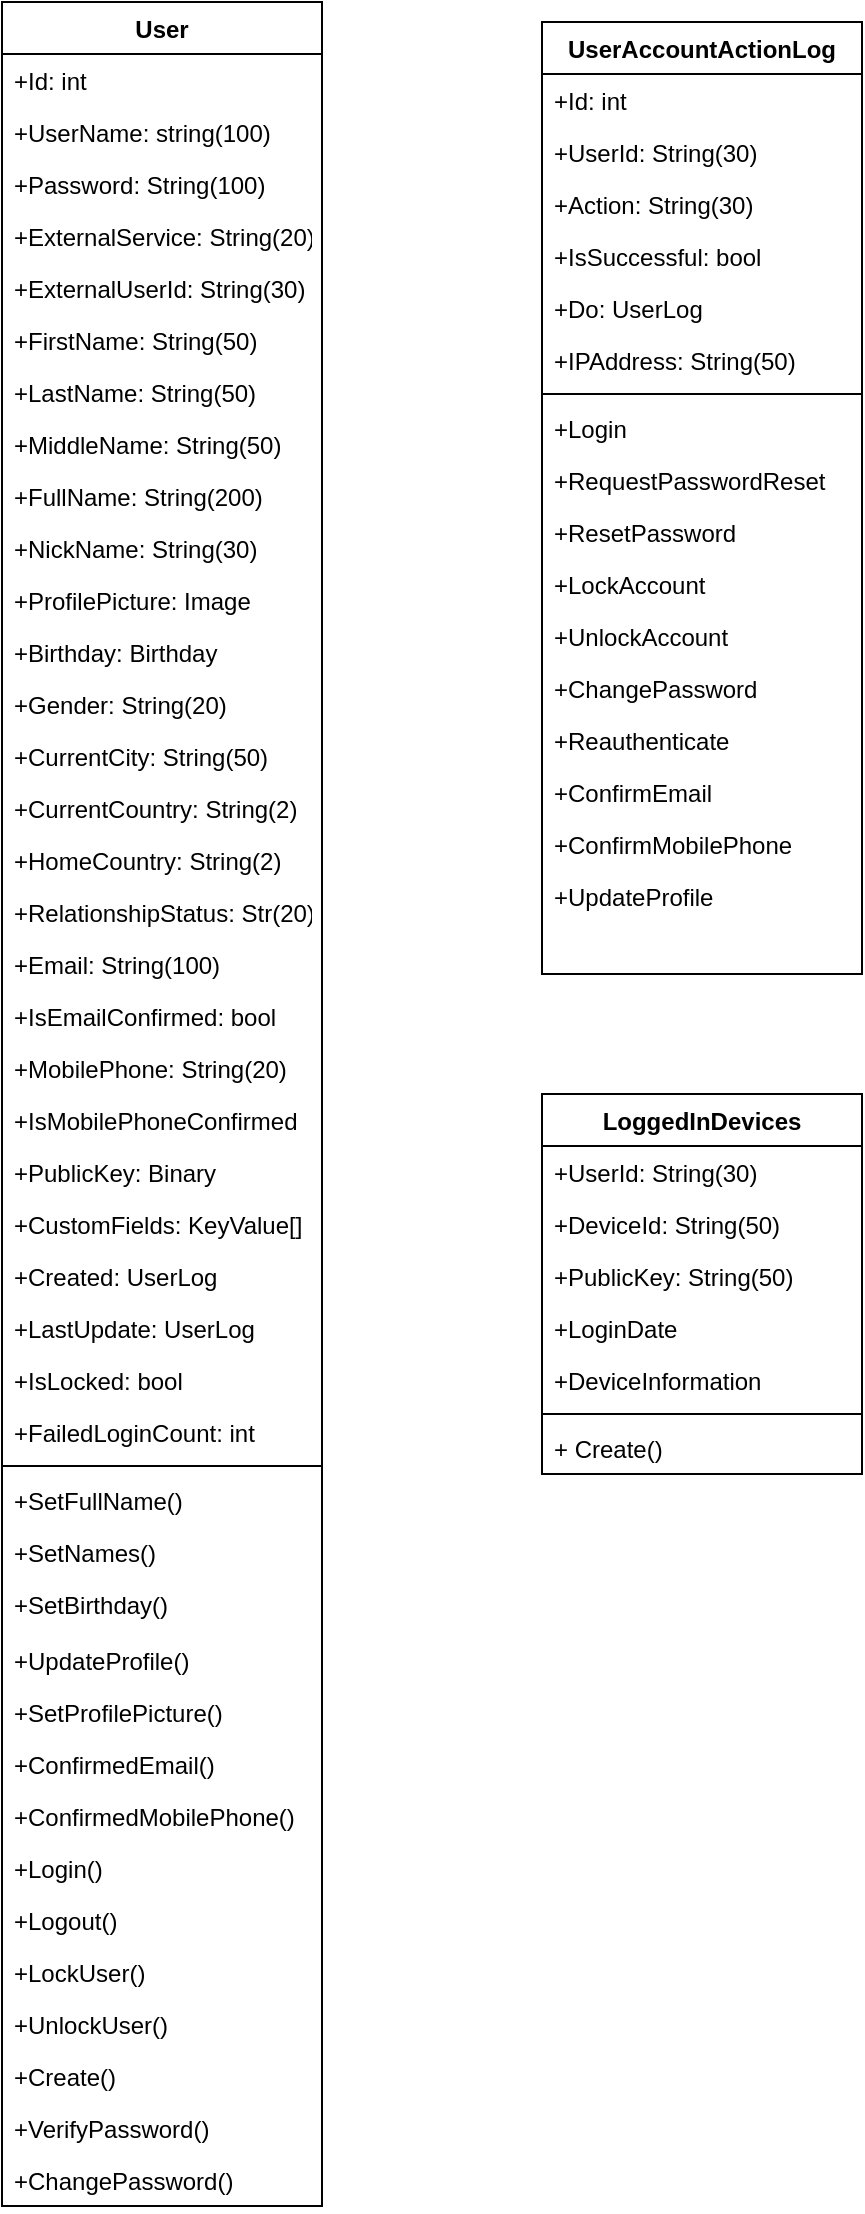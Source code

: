 <mxfile version="18.1.3" type="github">
  <diagram id="C5RBs43oDa-KdzZeNtuy" name="Page-1">
    <mxGraphModel dx="1422" dy="834" grid="1" gridSize="10" guides="1" tooltips="1" connect="1" arrows="1" fold="1" page="1" pageScale="1" pageWidth="827" pageHeight="1169" math="0" shadow="0">
      <root>
        <mxCell id="WIyWlLk6GJQsqaUBKTNV-0" />
        <mxCell id="WIyWlLk6GJQsqaUBKTNV-1" parent="WIyWlLk6GJQsqaUBKTNV-0" />
        <mxCell id="qDm95BvDwOtcP43vkmdn-0" value="User" style="swimlane;fontStyle=1;align=center;verticalAlign=top;childLayout=stackLayout;horizontal=1;startSize=26;horizontalStack=0;resizeParent=1;resizeParentMax=0;resizeLast=0;collapsible=1;marginBottom=0;" vertex="1" parent="WIyWlLk6GJQsqaUBKTNV-1">
          <mxGeometry x="180" y="80" width="160" height="1102" as="geometry" />
        </mxCell>
        <mxCell id="qDm95BvDwOtcP43vkmdn-1" value="+Id: int" style="text;strokeColor=none;fillColor=none;align=left;verticalAlign=top;spacingLeft=4;spacingRight=4;overflow=hidden;rotatable=0;points=[[0,0.5],[1,0.5]];portConstraint=eastwest;" vertex="1" parent="qDm95BvDwOtcP43vkmdn-0">
          <mxGeometry y="26" width="160" height="26" as="geometry" />
        </mxCell>
        <mxCell id="qDm95BvDwOtcP43vkmdn-8" value="+UserName: string(100)" style="text;strokeColor=none;fillColor=none;align=left;verticalAlign=top;spacingLeft=4;spacingRight=4;overflow=hidden;rotatable=0;points=[[0,0.5],[1,0.5]];portConstraint=eastwest;" vertex="1" parent="qDm95BvDwOtcP43vkmdn-0">
          <mxGeometry y="52" width="160" height="26" as="geometry" />
        </mxCell>
        <mxCell id="qDm95BvDwOtcP43vkmdn-25" value="+Password: String(100)" style="text;strokeColor=none;fillColor=none;align=left;verticalAlign=top;spacingLeft=4;spacingRight=4;overflow=hidden;rotatable=0;points=[[0,0.5],[1,0.5]];portConstraint=eastwest;" vertex="1" parent="qDm95BvDwOtcP43vkmdn-0">
          <mxGeometry y="78" width="160" height="26" as="geometry" />
        </mxCell>
        <mxCell id="qDm95BvDwOtcP43vkmdn-55" value="+ExternalService: String(20)" style="text;strokeColor=none;fillColor=none;align=left;verticalAlign=top;spacingLeft=4;spacingRight=4;overflow=hidden;rotatable=0;points=[[0,0.5],[1,0.5]];portConstraint=eastwest;" vertex="1" parent="qDm95BvDwOtcP43vkmdn-0">
          <mxGeometry y="104" width="160" height="26" as="geometry" />
        </mxCell>
        <mxCell id="qDm95BvDwOtcP43vkmdn-56" value="+ExternalUserId: String(30)" style="text;strokeColor=none;fillColor=none;align=left;verticalAlign=top;spacingLeft=4;spacingRight=4;overflow=hidden;rotatable=0;points=[[0,0.5],[1,0.5]];portConstraint=eastwest;" vertex="1" parent="qDm95BvDwOtcP43vkmdn-0">
          <mxGeometry y="130" width="160" height="26" as="geometry" />
        </mxCell>
        <mxCell id="qDm95BvDwOtcP43vkmdn-7" value="+FirstName: String(50)" style="text;strokeColor=none;fillColor=none;align=left;verticalAlign=top;spacingLeft=4;spacingRight=4;overflow=hidden;rotatable=0;points=[[0,0.5],[1,0.5]];portConstraint=eastwest;" vertex="1" parent="qDm95BvDwOtcP43vkmdn-0">
          <mxGeometry y="156" width="160" height="26" as="geometry" />
        </mxCell>
        <mxCell id="qDm95BvDwOtcP43vkmdn-6" value="+LastName: String(50)" style="text;strokeColor=none;fillColor=none;align=left;verticalAlign=top;spacingLeft=4;spacingRight=4;overflow=hidden;rotatable=0;points=[[0,0.5],[1,0.5]];portConstraint=eastwest;" vertex="1" parent="qDm95BvDwOtcP43vkmdn-0">
          <mxGeometry y="182" width="160" height="26" as="geometry" />
        </mxCell>
        <mxCell id="qDm95BvDwOtcP43vkmdn-5" value="+MiddleName: String(50)" style="text;strokeColor=none;fillColor=none;align=left;verticalAlign=top;spacingLeft=4;spacingRight=4;overflow=hidden;rotatable=0;points=[[0,0.5],[1,0.5]];portConstraint=eastwest;" vertex="1" parent="qDm95BvDwOtcP43vkmdn-0">
          <mxGeometry y="208" width="160" height="26" as="geometry" />
        </mxCell>
        <mxCell id="qDm95BvDwOtcP43vkmdn-4" value="+FullName: String(200)" style="text;strokeColor=none;fillColor=none;align=left;verticalAlign=top;spacingLeft=4;spacingRight=4;overflow=hidden;rotatable=0;points=[[0,0.5],[1,0.5]];portConstraint=eastwest;" vertex="1" parent="qDm95BvDwOtcP43vkmdn-0">
          <mxGeometry y="234" width="160" height="26" as="geometry" />
        </mxCell>
        <mxCell id="qDm95BvDwOtcP43vkmdn-22" value="+NickName: String(30)" style="text;strokeColor=none;fillColor=none;align=left;verticalAlign=top;spacingLeft=4;spacingRight=4;overflow=hidden;rotatable=0;points=[[0,0.5],[1,0.5]];portConstraint=eastwest;" vertex="1" parent="qDm95BvDwOtcP43vkmdn-0">
          <mxGeometry y="260" width="160" height="26" as="geometry" />
        </mxCell>
        <mxCell id="qDm95BvDwOtcP43vkmdn-23" value="+ProfilePicture: Image" style="text;strokeColor=none;fillColor=none;align=left;verticalAlign=top;spacingLeft=4;spacingRight=4;overflow=hidden;rotatable=0;points=[[0,0.5],[1,0.5]];portConstraint=eastwest;" vertex="1" parent="qDm95BvDwOtcP43vkmdn-0">
          <mxGeometry y="286" width="160" height="26" as="geometry" />
        </mxCell>
        <mxCell id="qDm95BvDwOtcP43vkmdn-16" value="+Birthday: Birthday" style="text;strokeColor=none;fillColor=none;align=left;verticalAlign=top;spacingLeft=4;spacingRight=4;overflow=hidden;rotatable=0;points=[[0,0.5],[1,0.5]];portConstraint=eastwest;" vertex="1" parent="qDm95BvDwOtcP43vkmdn-0">
          <mxGeometry y="312" width="160" height="26" as="geometry" />
        </mxCell>
        <mxCell id="qDm95BvDwOtcP43vkmdn-15" value="+Gender: String(20)" style="text;strokeColor=none;fillColor=none;align=left;verticalAlign=top;spacingLeft=4;spacingRight=4;overflow=hidden;rotatable=0;points=[[0,0.5],[1,0.5]];portConstraint=eastwest;" vertex="1" parent="qDm95BvDwOtcP43vkmdn-0">
          <mxGeometry y="338" width="160" height="26" as="geometry" />
        </mxCell>
        <mxCell id="qDm95BvDwOtcP43vkmdn-60" value="+CurrentCity: String(50)" style="text;strokeColor=none;fillColor=none;align=left;verticalAlign=top;spacingLeft=4;spacingRight=4;overflow=hidden;rotatable=0;points=[[0,0.5],[1,0.5]];portConstraint=eastwest;" vertex="1" parent="qDm95BvDwOtcP43vkmdn-0">
          <mxGeometry y="364" width="160" height="26" as="geometry" />
        </mxCell>
        <mxCell id="qDm95BvDwOtcP43vkmdn-59" value="+CurrentCountry: String(2)" style="text;strokeColor=none;fillColor=none;align=left;verticalAlign=top;spacingLeft=4;spacingRight=4;overflow=hidden;rotatable=0;points=[[0,0.5],[1,0.5]];portConstraint=eastwest;" vertex="1" parent="qDm95BvDwOtcP43vkmdn-0">
          <mxGeometry y="390" width="160" height="26" as="geometry" />
        </mxCell>
        <mxCell id="qDm95BvDwOtcP43vkmdn-58" value="+HomeCountry: String(2)" style="text;strokeColor=none;fillColor=none;align=left;verticalAlign=top;spacingLeft=4;spacingRight=4;overflow=hidden;rotatable=0;points=[[0,0.5],[1,0.5]];portConstraint=eastwest;" vertex="1" parent="qDm95BvDwOtcP43vkmdn-0">
          <mxGeometry y="416" width="160" height="26" as="geometry" />
        </mxCell>
        <mxCell id="qDm95BvDwOtcP43vkmdn-62" value="+RelationshipStatus: Str(20)" style="text;strokeColor=none;fillColor=none;align=left;verticalAlign=top;spacingLeft=4;spacingRight=4;overflow=hidden;rotatable=0;points=[[0,0.5],[1,0.5]];portConstraint=eastwest;" vertex="1" parent="qDm95BvDwOtcP43vkmdn-0">
          <mxGeometry y="442" width="160" height="26" as="geometry" />
        </mxCell>
        <mxCell id="qDm95BvDwOtcP43vkmdn-14" value="+Email: String(100)" style="text;strokeColor=none;fillColor=none;align=left;verticalAlign=top;spacingLeft=4;spacingRight=4;overflow=hidden;rotatable=0;points=[[0,0.5],[1,0.5]];portConstraint=eastwest;" vertex="1" parent="qDm95BvDwOtcP43vkmdn-0">
          <mxGeometry y="468" width="160" height="26" as="geometry" />
        </mxCell>
        <mxCell id="qDm95BvDwOtcP43vkmdn-21" value="+IsEmailConfirmed: bool" style="text;strokeColor=none;fillColor=none;align=left;verticalAlign=top;spacingLeft=4;spacingRight=4;overflow=hidden;rotatable=0;points=[[0,0.5],[1,0.5]];portConstraint=eastwest;" vertex="1" parent="qDm95BvDwOtcP43vkmdn-0">
          <mxGeometry y="494" width="160" height="26" as="geometry" />
        </mxCell>
        <mxCell id="qDm95BvDwOtcP43vkmdn-20" value="+MobilePhone: String(20)" style="text;strokeColor=none;fillColor=none;align=left;verticalAlign=top;spacingLeft=4;spacingRight=4;overflow=hidden;rotatable=0;points=[[0,0.5],[1,0.5]];portConstraint=eastwest;" vertex="1" parent="qDm95BvDwOtcP43vkmdn-0">
          <mxGeometry y="520" width="160" height="26" as="geometry" />
        </mxCell>
        <mxCell id="qDm95BvDwOtcP43vkmdn-19" value="+IsMobilePhoneConfirmed" style="text;strokeColor=none;fillColor=none;align=left;verticalAlign=top;spacingLeft=4;spacingRight=4;overflow=hidden;rotatable=0;points=[[0,0.5],[1,0.5]];portConstraint=eastwest;" vertex="1" parent="qDm95BvDwOtcP43vkmdn-0">
          <mxGeometry y="546" width="160" height="26" as="geometry" />
        </mxCell>
        <mxCell id="qDm95BvDwOtcP43vkmdn-64" value="+PublicKey: Binary" style="text;strokeColor=none;fillColor=none;align=left;verticalAlign=top;spacingLeft=4;spacingRight=4;overflow=hidden;rotatable=0;points=[[0,0.5],[1,0.5]];portConstraint=eastwest;" vertex="1" parent="qDm95BvDwOtcP43vkmdn-0">
          <mxGeometry y="572" width="160" height="26" as="geometry" />
        </mxCell>
        <mxCell id="qDm95BvDwOtcP43vkmdn-63" value="+CustomFields: KeyValue[]" style="text;strokeColor=none;fillColor=none;align=left;verticalAlign=top;spacingLeft=4;spacingRight=4;overflow=hidden;rotatable=0;points=[[0,0.5],[1,0.5]];portConstraint=eastwest;" vertex="1" parent="qDm95BvDwOtcP43vkmdn-0">
          <mxGeometry y="598" width="160" height="26" as="geometry" />
        </mxCell>
        <mxCell id="qDm95BvDwOtcP43vkmdn-18" value="+Created: UserLog" style="text;strokeColor=none;fillColor=none;align=left;verticalAlign=top;spacingLeft=4;spacingRight=4;overflow=hidden;rotatable=0;points=[[0,0.5],[1,0.5]];portConstraint=eastwest;" vertex="1" parent="qDm95BvDwOtcP43vkmdn-0">
          <mxGeometry y="624" width="160" height="26" as="geometry" />
        </mxCell>
        <mxCell id="qDm95BvDwOtcP43vkmdn-17" value="+LastUpdate: UserLog" style="text;strokeColor=none;fillColor=none;align=left;verticalAlign=top;spacingLeft=4;spacingRight=4;overflow=hidden;rotatable=0;points=[[0,0.5],[1,0.5]];portConstraint=eastwest;" vertex="1" parent="qDm95BvDwOtcP43vkmdn-0">
          <mxGeometry y="650" width="160" height="26" as="geometry" />
        </mxCell>
        <mxCell id="qDm95BvDwOtcP43vkmdn-26" value="+IsLocked: bool" style="text;strokeColor=none;fillColor=none;align=left;verticalAlign=top;spacingLeft=4;spacingRight=4;overflow=hidden;rotatable=0;points=[[0,0.5],[1,0.5]];portConstraint=eastwest;" vertex="1" parent="qDm95BvDwOtcP43vkmdn-0">
          <mxGeometry y="676" width="160" height="26" as="geometry" />
        </mxCell>
        <mxCell id="qDm95BvDwOtcP43vkmdn-57" value="+FailedLoginCount: int" style="text;strokeColor=none;fillColor=none;align=left;verticalAlign=top;spacingLeft=4;spacingRight=4;overflow=hidden;rotatable=0;points=[[0,0.5],[1,0.5]];portConstraint=eastwest;" vertex="1" parent="qDm95BvDwOtcP43vkmdn-0">
          <mxGeometry y="702" width="160" height="26" as="geometry" />
        </mxCell>
        <mxCell id="qDm95BvDwOtcP43vkmdn-2" value="" style="line;strokeWidth=1;fillColor=none;align=left;verticalAlign=middle;spacingTop=-1;spacingLeft=3;spacingRight=3;rotatable=0;labelPosition=right;points=[];portConstraint=eastwest;" vertex="1" parent="qDm95BvDwOtcP43vkmdn-0">
          <mxGeometry y="728" width="160" height="8" as="geometry" />
        </mxCell>
        <mxCell id="qDm95BvDwOtcP43vkmdn-3" value="+SetFullName()" style="text;strokeColor=none;fillColor=none;align=left;verticalAlign=top;spacingLeft=4;spacingRight=4;overflow=hidden;rotatable=0;points=[[0,0.5],[1,0.5]];portConstraint=eastwest;" vertex="1" parent="qDm95BvDwOtcP43vkmdn-0">
          <mxGeometry y="736" width="160" height="26" as="geometry" />
        </mxCell>
        <mxCell id="qDm95BvDwOtcP43vkmdn-13" value="+SetNames()" style="text;strokeColor=none;fillColor=none;align=left;verticalAlign=top;spacingLeft=4;spacingRight=4;overflow=hidden;rotatable=0;points=[[0,0.5],[1,0.5]];portConstraint=eastwest;" vertex="1" parent="qDm95BvDwOtcP43vkmdn-0">
          <mxGeometry y="762" width="160" height="26" as="geometry" />
        </mxCell>
        <mxCell id="qDm95BvDwOtcP43vkmdn-12" value="+SetBirthday()" style="text;strokeColor=none;fillColor=none;align=left;verticalAlign=top;spacingLeft=4;spacingRight=4;overflow=hidden;rotatable=0;points=[[0,0.5],[1,0.5]];portConstraint=eastwest;" vertex="1" parent="qDm95BvDwOtcP43vkmdn-0">
          <mxGeometry y="788" width="160" height="28" as="geometry" />
        </mxCell>
        <mxCell id="qDm95BvDwOtcP43vkmdn-11" value="+UpdateProfile()" style="text;strokeColor=none;fillColor=none;align=left;verticalAlign=top;spacingLeft=4;spacingRight=4;overflow=hidden;rotatable=0;points=[[0,0.5],[1,0.5]];portConstraint=eastwest;" vertex="1" parent="qDm95BvDwOtcP43vkmdn-0">
          <mxGeometry y="816" width="160" height="26" as="geometry" />
        </mxCell>
        <mxCell id="qDm95BvDwOtcP43vkmdn-10" value="+SetProfilePicture()" style="text;strokeColor=none;fillColor=none;align=left;verticalAlign=top;spacingLeft=4;spacingRight=4;overflow=hidden;rotatable=0;points=[[0,0.5],[1,0.5]];portConstraint=eastwest;" vertex="1" parent="qDm95BvDwOtcP43vkmdn-0">
          <mxGeometry y="842" width="160" height="26" as="geometry" />
        </mxCell>
        <mxCell id="qDm95BvDwOtcP43vkmdn-9" value="+ConfirmedEmail()" style="text;strokeColor=none;fillColor=none;align=left;verticalAlign=top;spacingLeft=4;spacingRight=4;overflow=hidden;rotatable=0;points=[[0,0.5],[1,0.5]];portConstraint=eastwest;" vertex="1" parent="qDm95BvDwOtcP43vkmdn-0">
          <mxGeometry y="868" width="160" height="26" as="geometry" />
        </mxCell>
        <mxCell id="qDm95BvDwOtcP43vkmdn-24" value="+ConfirmedMobilePhone()" style="text;strokeColor=none;fillColor=none;align=left;verticalAlign=top;spacingLeft=4;spacingRight=4;overflow=hidden;rotatable=0;points=[[0,0.5],[1,0.5]];portConstraint=eastwest;" vertex="1" parent="qDm95BvDwOtcP43vkmdn-0">
          <mxGeometry y="894" width="160" height="26" as="geometry" />
        </mxCell>
        <mxCell id="qDm95BvDwOtcP43vkmdn-29" value="+Login()" style="text;strokeColor=none;fillColor=none;align=left;verticalAlign=top;spacingLeft=4;spacingRight=4;overflow=hidden;rotatable=0;points=[[0,0.5],[1,0.5]];portConstraint=eastwest;" vertex="1" parent="qDm95BvDwOtcP43vkmdn-0">
          <mxGeometry y="920" width="160" height="26" as="geometry" />
        </mxCell>
        <mxCell id="qDm95BvDwOtcP43vkmdn-28" value="+Logout()" style="text;strokeColor=none;fillColor=none;align=left;verticalAlign=top;spacingLeft=4;spacingRight=4;overflow=hidden;rotatable=0;points=[[0,0.5],[1,0.5]];portConstraint=eastwest;" vertex="1" parent="qDm95BvDwOtcP43vkmdn-0">
          <mxGeometry y="946" width="160" height="26" as="geometry" />
        </mxCell>
        <mxCell id="qDm95BvDwOtcP43vkmdn-27" value="+LockUser()" style="text;strokeColor=none;fillColor=none;align=left;verticalAlign=top;spacingLeft=4;spacingRight=4;overflow=hidden;rotatable=0;points=[[0,0.5],[1,0.5]];portConstraint=eastwest;" vertex="1" parent="qDm95BvDwOtcP43vkmdn-0">
          <mxGeometry y="972" width="160" height="26" as="geometry" />
        </mxCell>
        <mxCell id="qDm95BvDwOtcP43vkmdn-32" value="+UnlockUser()" style="text;strokeColor=none;fillColor=none;align=left;verticalAlign=top;spacingLeft=4;spacingRight=4;overflow=hidden;rotatable=0;points=[[0,0.5],[1,0.5]];portConstraint=eastwest;" vertex="1" parent="qDm95BvDwOtcP43vkmdn-0">
          <mxGeometry y="998" width="160" height="26" as="geometry" />
        </mxCell>
        <mxCell id="qDm95BvDwOtcP43vkmdn-31" value="+Create()" style="text;strokeColor=none;fillColor=none;align=left;verticalAlign=top;spacingLeft=4;spacingRight=4;overflow=hidden;rotatable=0;points=[[0,0.5],[1,0.5]];portConstraint=eastwest;" vertex="1" parent="qDm95BvDwOtcP43vkmdn-0">
          <mxGeometry y="1024" width="160" height="26" as="geometry" />
        </mxCell>
        <mxCell id="qDm95BvDwOtcP43vkmdn-30" value="+VerifyPassword()" style="text;strokeColor=none;fillColor=none;align=left;verticalAlign=top;spacingLeft=4;spacingRight=4;overflow=hidden;rotatable=0;points=[[0,0.5],[1,0.5]];portConstraint=eastwest;" vertex="1" parent="qDm95BvDwOtcP43vkmdn-0">
          <mxGeometry y="1050" width="160" height="26" as="geometry" />
        </mxCell>
        <mxCell id="qDm95BvDwOtcP43vkmdn-74" value="+ChangePassword()" style="text;strokeColor=none;fillColor=none;align=left;verticalAlign=top;spacingLeft=4;spacingRight=4;overflow=hidden;rotatable=0;points=[[0,0.5],[1,0.5]];portConstraint=eastwest;" vertex="1" parent="qDm95BvDwOtcP43vkmdn-0">
          <mxGeometry y="1076" width="160" height="26" as="geometry" />
        </mxCell>
        <mxCell id="qDm95BvDwOtcP43vkmdn-33" value="UserAccountActionLog" style="swimlane;fontStyle=1;align=center;verticalAlign=top;childLayout=stackLayout;horizontal=1;startSize=26;horizontalStack=0;resizeParent=1;resizeParentMax=0;resizeLast=0;collapsible=1;marginBottom=0;" vertex="1" parent="WIyWlLk6GJQsqaUBKTNV-1">
          <mxGeometry x="450" y="90" width="160" height="476" as="geometry" />
        </mxCell>
        <mxCell id="qDm95BvDwOtcP43vkmdn-34" value="+Id: int" style="text;strokeColor=none;fillColor=none;align=left;verticalAlign=top;spacingLeft=4;spacingRight=4;overflow=hidden;rotatable=0;points=[[0,0.5],[1,0.5]];portConstraint=eastwest;" vertex="1" parent="qDm95BvDwOtcP43vkmdn-33">
          <mxGeometry y="26" width="160" height="26" as="geometry" />
        </mxCell>
        <mxCell id="qDm95BvDwOtcP43vkmdn-40" value="+UserId: String(30)" style="text;strokeColor=none;fillColor=none;align=left;verticalAlign=top;spacingLeft=4;spacingRight=4;overflow=hidden;rotatable=0;points=[[0,0.5],[1,0.5]];portConstraint=eastwest;" vertex="1" parent="qDm95BvDwOtcP43vkmdn-33">
          <mxGeometry y="52" width="160" height="26" as="geometry" />
        </mxCell>
        <mxCell id="qDm95BvDwOtcP43vkmdn-39" value="+Action: String(30)" style="text;strokeColor=none;fillColor=none;align=left;verticalAlign=top;spacingLeft=4;spacingRight=4;overflow=hidden;rotatable=0;points=[[0,0.5],[1,0.5]];portConstraint=eastwest;" vertex="1" parent="qDm95BvDwOtcP43vkmdn-33">
          <mxGeometry y="78" width="160" height="26" as="geometry" />
        </mxCell>
        <mxCell id="qDm95BvDwOtcP43vkmdn-38" value="+IsSuccessful: bool" style="text;strokeColor=none;fillColor=none;align=left;verticalAlign=top;spacingLeft=4;spacingRight=4;overflow=hidden;rotatable=0;points=[[0,0.5],[1,0.5]];portConstraint=eastwest;" vertex="1" parent="qDm95BvDwOtcP43vkmdn-33">
          <mxGeometry y="104" width="160" height="26" as="geometry" />
        </mxCell>
        <mxCell id="qDm95BvDwOtcP43vkmdn-37" value="+Do: UserLog" style="text;strokeColor=none;fillColor=none;align=left;verticalAlign=top;spacingLeft=4;spacingRight=4;overflow=hidden;rotatable=0;points=[[0,0.5],[1,0.5]];portConstraint=eastwest;" vertex="1" parent="qDm95BvDwOtcP43vkmdn-33">
          <mxGeometry y="130" width="160" height="26" as="geometry" />
        </mxCell>
        <mxCell id="qDm95BvDwOtcP43vkmdn-41" value="+IPAddress: String(50)" style="text;strokeColor=none;fillColor=none;align=left;verticalAlign=top;spacingLeft=4;spacingRight=4;overflow=hidden;rotatable=0;points=[[0,0.5],[1,0.5]];portConstraint=eastwest;" vertex="1" parent="qDm95BvDwOtcP43vkmdn-33">
          <mxGeometry y="156" width="160" height="26" as="geometry" />
        </mxCell>
        <mxCell id="qDm95BvDwOtcP43vkmdn-35" value="" style="line;strokeWidth=1;fillColor=none;align=left;verticalAlign=middle;spacingTop=-1;spacingLeft=3;spacingRight=3;rotatable=0;labelPosition=right;points=[];portConstraint=eastwest;" vertex="1" parent="qDm95BvDwOtcP43vkmdn-33">
          <mxGeometry y="182" width="160" height="8" as="geometry" />
        </mxCell>
        <mxCell id="qDm95BvDwOtcP43vkmdn-42" value="+Login" style="text;strokeColor=none;fillColor=none;align=left;verticalAlign=top;spacingLeft=4;spacingRight=4;overflow=hidden;rotatable=0;points=[[0,0.5],[1,0.5]];portConstraint=eastwest;" vertex="1" parent="qDm95BvDwOtcP43vkmdn-33">
          <mxGeometry y="190" width="160" height="26" as="geometry" />
        </mxCell>
        <mxCell id="qDm95BvDwOtcP43vkmdn-47" value="+RequestPasswordReset" style="text;strokeColor=none;fillColor=none;align=left;verticalAlign=top;spacingLeft=4;spacingRight=4;overflow=hidden;rotatable=0;points=[[0,0.5],[1,0.5]];portConstraint=eastwest;" vertex="1" parent="qDm95BvDwOtcP43vkmdn-33">
          <mxGeometry y="216" width="160" height="26" as="geometry" />
        </mxCell>
        <mxCell id="qDm95BvDwOtcP43vkmdn-46" value="+ResetPassword" style="text;strokeColor=none;fillColor=none;align=left;verticalAlign=top;spacingLeft=4;spacingRight=4;overflow=hidden;rotatable=0;points=[[0,0.5],[1,0.5]];portConstraint=eastwest;" vertex="1" parent="qDm95BvDwOtcP43vkmdn-33">
          <mxGeometry y="242" width="160" height="26" as="geometry" />
        </mxCell>
        <mxCell id="qDm95BvDwOtcP43vkmdn-45" value="+LockAccount" style="text;strokeColor=none;fillColor=none;align=left;verticalAlign=top;spacingLeft=4;spacingRight=4;overflow=hidden;rotatable=0;points=[[0,0.5],[1,0.5]];portConstraint=eastwest;" vertex="1" parent="qDm95BvDwOtcP43vkmdn-33">
          <mxGeometry y="268" width="160" height="26" as="geometry" />
        </mxCell>
        <mxCell id="qDm95BvDwOtcP43vkmdn-44" value="+UnlockAccount" style="text;strokeColor=none;fillColor=none;align=left;verticalAlign=top;spacingLeft=4;spacingRight=4;overflow=hidden;rotatable=0;points=[[0,0.5],[1,0.5]];portConstraint=eastwest;" vertex="1" parent="qDm95BvDwOtcP43vkmdn-33">
          <mxGeometry y="294" width="160" height="26" as="geometry" />
        </mxCell>
        <mxCell id="qDm95BvDwOtcP43vkmdn-51" value="+ChangePassword" style="text;strokeColor=none;fillColor=none;align=left;verticalAlign=top;spacingLeft=4;spacingRight=4;overflow=hidden;rotatable=0;points=[[0,0.5],[1,0.5]];portConstraint=eastwest;" vertex="1" parent="qDm95BvDwOtcP43vkmdn-33">
          <mxGeometry y="320" width="160" height="26" as="geometry" />
        </mxCell>
        <mxCell id="qDm95BvDwOtcP43vkmdn-50" value="+Reauthenticate" style="text;strokeColor=none;fillColor=none;align=left;verticalAlign=top;spacingLeft=4;spacingRight=4;overflow=hidden;rotatable=0;points=[[0,0.5],[1,0.5]];portConstraint=eastwest;" vertex="1" parent="qDm95BvDwOtcP43vkmdn-33">
          <mxGeometry y="346" width="160" height="26" as="geometry" />
        </mxCell>
        <mxCell id="qDm95BvDwOtcP43vkmdn-49" value="+ConfirmEmail" style="text;strokeColor=none;fillColor=none;align=left;verticalAlign=top;spacingLeft=4;spacingRight=4;overflow=hidden;rotatable=0;points=[[0,0.5],[1,0.5]];portConstraint=eastwest;" vertex="1" parent="qDm95BvDwOtcP43vkmdn-33">
          <mxGeometry y="372" width="160" height="26" as="geometry" />
        </mxCell>
        <mxCell id="qDm95BvDwOtcP43vkmdn-48" value="+ConfirmMobilePhone" style="text;strokeColor=none;fillColor=none;align=left;verticalAlign=top;spacingLeft=4;spacingRight=4;overflow=hidden;rotatable=0;points=[[0,0.5],[1,0.5]];portConstraint=eastwest;" vertex="1" parent="qDm95BvDwOtcP43vkmdn-33">
          <mxGeometry y="398" width="160" height="26" as="geometry" />
        </mxCell>
        <mxCell id="qDm95BvDwOtcP43vkmdn-54" value="+UpdateProfile" style="text;strokeColor=none;fillColor=none;align=left;verticalAlign=top;spacingLeft=4;spacingRight=4;overflow=hidden;rotatable=0;points=[[0,0.5],[1,0.5]];portConstraint=eastwest;" vertex="1" parent="qDm95BvDwOtcP43vkmdn-33">
          <mxGeometry y="424" width="160" height="26" as="geometry" />
        </mxCell>
        <mxCell id="qDm95BvDwOtcP43vkmdn-53" style="text;strokeColor=none;fillColor=none;align=left;verticalAlign=top;spacingLeft=4;spacingRight=4;overflow=hidden;rotatable=0;points=[[0,0.5],[1,0.5]];portConstraint=eastwest;" vertex="1" parent="qDm95BvDwOtcP43vkmdn-33">
          <mxGeometry y="450" width="160" height="26" as="geometry" />
        </mxCell>
        <mxCell id="qDm95BvDwOtcP43vkmdn-65" value="LoggedInDevices" style="swimlane;fontStyle=1;align=center;verticalAlign=top;childLayout=stackLayout;horizontal=1;startSize=26;horizontalStack=0;resizeParent=1;resizeParentMax=0;resizeLast=0;collapsible=1;marginBottom=0;" vertex="1" parent="WIyWlLk6GJQsqaUBKTNV-1">
          <mxGeometry x="450" y="626" width="160" height="190" as="geometry" />
        </mxCell>
        <mxCell id="qDm95BvDwOtcP43vkmdn-66" value="+UserId: String(30)" style="text;strokeColor=none;fillColor=none;align=left;verticalAlign=top;spacingLeft=4;spacingRight=4;overflow=hidden;rotatable=0;points=[[0,0.5],[1,0.5]];portConstraint=eastwest;" vertex="1" parent="qDm95BvDwOtcP43vkmdn-65">
          <mxGeometry y="26" width="160" height="26" as="geometry" />
        </mxCell>
        <mxCell id="qDm95BvDwOtcP43vkmdn-72" value="+DeviceId: String(50)" style="text;strokeColor=none;fillColor=none;align=left;verticalAlign=top;spacingLeft=4;spacingRight=4;overflow=hidden;rotatable=0;points=[[0,0.5],[1,0.5]];portConstraint=eastwest;" vertex="1" parent="qDm95BvDwOtcP43vkmdn-65">
          <mxGeometry y="52" width="160" height="26" as="geometry" />
        </mxCell>
        <mxCell id="qDm95BvDwOtcP43vkmdn-71" value="+PublicKey: String(50)" style="text;strokeColor=none;fillColor=none;align=left;verticalAlign=top;spacingLeft=4;spacingRight=4;overflow=hidden;rotatable=0;points=[[0,0.5],[1,0.5]];portConstraint=eastwest;" vertex="1" parent="qDm95BvDwOtcP43vkmdn-65">
          <mxGeometry y="78" width="160" height="26" as="geometry" />
        </mxCell>
        <mxCell id="qDm95BvDwOtcP43vkmdn-73" value="+LoginDate" style="text;strokeColor=none;fillColor=none;align=left;verticalAlign=top;spacingLeft=4;spacingRight=4;overflow=hidden;rotatable=0;points=[[0,0.5],[1,0.5]];portConstraint=eastwest;" vertex="1" parent="qDm95BvDwOtcP43vkmdn-65">
          <mxGeometry y="104" width="160" height="26" as="geometry" />
        </mxCell>
        <mxCell id="qDm95BvDwOtcP43vkmdn-69" value="+DeviceInformation" style="text;strokeColor=none;fillColor=none;align=left;verticalAlign=top;spacingLeft=4;spacingRight=4;overflow=hidden;rotatable=0;points=[[0,0.5],[1,0.5]];portConstraint=eastwest;" vertex="1" parent="qDm95BvDwOtcP43vkmdn-65">
          <mxGeometry y="130" width="160" height="26" as="geometry" />
        </mxCell>
        <mxCell id="qDm95BvDwOtcP43vkmdn-67" value="" style="line;strokeWidth=1;fillColor=none;align=left;verticalAlign=middle;spacingTop=-1;spacingLeft=3;spacingRight=3;rotatable=0;labelPosition=right;points=[];portConstraint=eastwest;" vertex="1" parent="qDm95BvDwOtcP43vkmdn-65">
          <mxGeometry y="156" width="160" height="8" as="geometry" />
        </mxCell>
        <mxCell id="qDm95BvDwOtcP43vkmdn-68" value="+ Create()" style="text;strokeColor=none;fillColor=none;align=left;verticalAlign=top;spacingLeft=4;spacingRight=4;overflow=hidden;rotatable=0;points=[[0,0.5],[1,0.5]];portConstraint=eastwest;" vertex="1" parent="qDm95BvDwOtcP43vkmdn-65">
          <mxGeometry y="164" width="160" height="26" as="geometry" />
        </mxCell>
      </root>
    </mxGraphModel>
  </diagram>
</mxfile>
